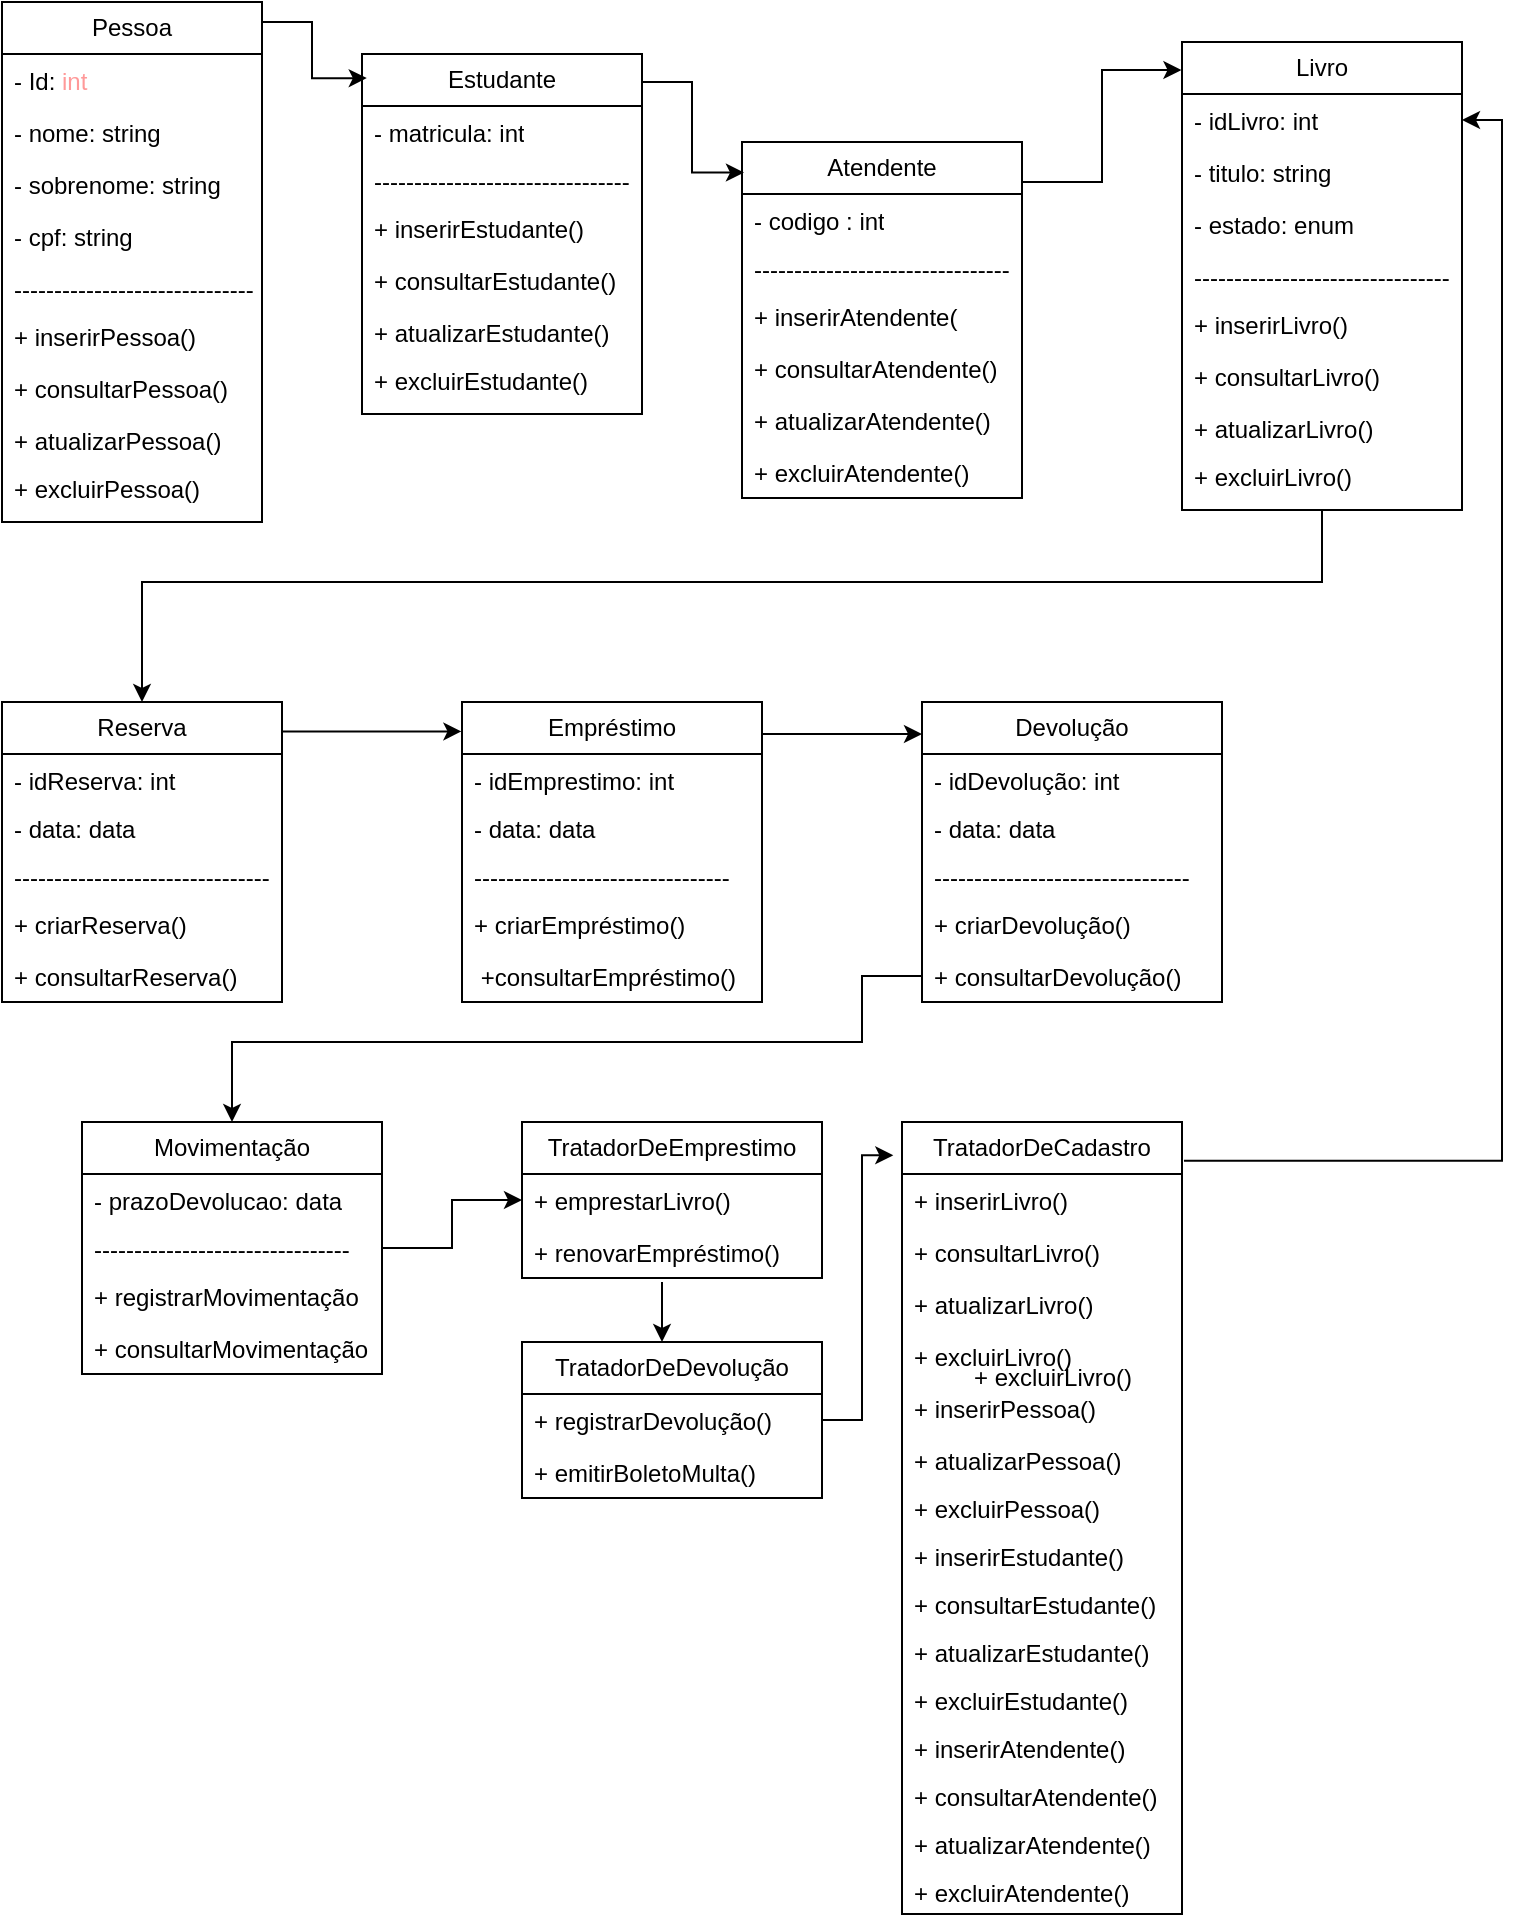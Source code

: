 <mxfile version="21.7.2" type="google">
  <diagram name="Página-1" id="DQvnLF586A80d0ed_8Bn">
    <mxGraphModel grid="1" page="1" gridSize="10" guides="1" tooltips="1" connect="1" arrows="1" fold="1" pageScale="1" pageWidth="827" pageHeight="1169" math="0" shadow="0">
      <root>
        <mxCell id="0" />
        <mxCell id="1" parent="0" />
        <mxCell id="Sp6pV19EpEirRLNUINR6-3" value="Pessoa" style="swimlane;fontStyle=0;childLayout=stackLayout;horizontal=1;startSize=26;fillColor=none;horizontalStack=0;resizeParent=1;resizeParentMax=0;resizeLast=0;collapsible=1;marginBottom=0;whiteSpace=wrap;html=1;fontFamily=Helvetica;fontSize=12;fontColor=default;" vertex="1" parent="1">
          <mxGeometry x="20" y="20" width="130" height="260" as="geometry">
            <mxRectangle x="80" y="450" width="80" height="30" as="alternateBounds" />
          </mxGeometry>
        </mxCell>
        <mxCell id="Sp6pV19EpEirRLNUINR6-4" value="- Id: &lt;font color=&quot;#ff9999&quot;&gt;int&lt;/font&gt;" style="text;strokeColor=none;fillColor=none;align=left;verticalAlign=top;spacingLeft=4;spacingRight=4;overflow=hidden;rotatable=0;points=[[0,0.5],[1,0.5]];portConstraint=eastwest;whiteSpace=wrap;html=1;fontSize=12;fontFamily=Helvetica;fontColor=default;" vertex="1" parent="Sp6pV19EpEirRLNUINR6-3">
          <mxGeometry y="26" width="130" height="26" as="geometry" />
        </mxCell>
        <mxCell id="Sp6pV19EpEirRLNUINR6-5" value="- nome: string" style="text;strokeColor=none;fillColor=none;align=left;verticalAlign=top;spacingLeft=4;spacingRight=4;overflow=hidden;rotatable=0;points=[[0,0.5],[1,0.5]];portConstraint=eastwest;whiteSpace=wrap;html=1;fontSize=12;fontFamily=Helvetica;fontColor=default;" vertex="1" parent="Sp6pV19EpEirRLNUINR6-3">
          <mxGeometry y="52" width="130" height="26" as="geometry" />
        </mxCell>
        <mxCell id="Sp6pV19EpEirRLNUINR6-11" value="- sobrenome: string" style="text;strokeColor=none;fillColor=none;align=left;verticalAlign=top;spacingLeft=4;spacingRight=4;overflow=hidden;rotatable=0;points=[[0,0.5],[1,0.5]];portConstraint=eastwest;whiteSpace=wrap;html=1;fontSize=12;fontFamily=Helvetica;fontColor=default;" vertex="1" parent="Sp6pV19EpEirRLNUINR6-3">
          <mxGeometry y="78" width="130" height="26" as="geometry" />
        </mxCell>
        <mxCell id="Sp6pV19EpEirRLNUINR6-12" value="- cpf: string" style="text;strokeColor=none;fillColor=none;align=left;verticalAlign=top;spacingLeft=4;spacingRight=4;overflow=hidden;rotatable=0;points=[[0,0.5],[1,0.5]];portConstraint=eastwest;whiteSpace=wrap;html=1;fontSize=12;fontFamily=Helvetica;fontColor=default;" vertex="1" parent="Sp6pV19EpEirRLNUINR6-3">
          <mxGeometry y="104" width="130" height="26" as="geometry" />
        </mxCell>
        <mxCell id="Sp6pV19EpEirRLNUINR6-32" value="--------------------------------" style="text;strokeColor=none;fillColor=none;align=left;verticalAlign=top;spacingLeft=4;spacingRight=4;overflow=hidden;rotatable=0;points=[[0,0.5],[1,0.5]];portConstraint=eastwest;whiteSpace=wrap;html=1;fontSize=12;fontFamily=Helvetica;fontColor=default;" vertex="1" parent="Sp6pV19EpEirRLNUINR6-3">
          <mxGeometry y="130" width="130" height="24" as="geometry" />
        </mxCell>
        <mxCell id="Sp6pV19EpEirRLNUINR6-33" value="+ inserirPessoa()" style="text;strokeColor=none;fillColor=none;align=left;verticalAlign=top;spacingLeft=4;spacingRight=4;overflow=hidden;rotatable=0;points=[[0,0.5],[1,0.5]];portConstraint=eastwest;whiteSpace=wrap;html=1;fontSize=12;fontFamily=Helvetica;fontColor=default;" vertex="1" parent="Sp6pV19EpEirRLNUINR6-3">
          <mxGeometry y="154" width="130" height="26" as="geometry" />
        </mxCell>
        <mxCell id="Sp6pV19EpEirRLNUINR6-34" value="+ consultarPessoa()" style="text;strokeColor=none;fillColor=none;align=left;verticalAlign=top;spacingLeft=4;spacingRight=4;overflow=hidden;rotatable=0;points=[[0,0.5],[1,0.5]];portConstraint=eastwest;whiteSpace=wrap;html=1;fontSize=12;fontFamily=Helvetica;fontColor=default;" vertex="1" parent="Sp6pV19EpEirRLNUINR6-3">
          <mxGeometry y="180" width="130" height="26" as="geometry" />
        </mxCell>
        <mxCell id="Sp6pV19EpEirRLNUINR6-35" value="+ atualizarPessoa()" style="text;strokeColor=none;fillColor=none;align=left;verticalAlign=top;spacingLeft=4;spacingRight=4;overflow=hidden;rotatable=0;points=[[0,0.5],[1,0.5]];portConstraint=eastwest;whiteSpace=wrap;html=1;fontSize=12;fontFamily=Helvetica;fontColor=default;" vertex="1" parent="Sp6pV19EpEirRLNUINR6-3">
          <mxGeometry y="206" width="130" height="24" as="geometry" />
        </mxCell>
        <mxCell id="5N0FIbjpnz7h9LjbtII2-2" value="+ excluirPessoa()" style="text;strokeColor=none;fillColor=none;align=left;verticalAlign=top;spacingLeft=4;spacingRight=4;overflow=hidden;rotatable=0;points=[[0,0.5],[1,0.5]];portConstraint=eastwest;whiteSpace=wrap;html=1;fontSize=12;fontFamily=Helvetica;fontColor=default;" vertex="1" parent="Sp6pV19EpEirRLNUINR6-3">
          <mxGeometry y="230" width="130" height="30" as="geometry" />
        </mxCell>
        <mxCell id="5N0FIbjpnz7h9LjbtII2-137" style="edgeStyle=orthogonalEdgeStyle;rounded=0;orthogonalLoop=1;jettySize=auto;html=1;exitX=1;exitY=0;exitDx=0;exitDy=0;entryX=0.007;entryY=0.086;entryDx=0;entryDy=0;entryPerimeter=0;" edge="1" parent="1" source="5N0FIbjpnz7h9LjbtII2-4" target="5N0FIbjpnz7h9LjbtII2-44">
          <mxGeometry relative="1" as="geometry">
            <Array as="points">
              <mxPoint x="340" y="60" />
              <mxPoint x="365" y="60" />
              <mxPoint x="365" y="105" />
            </Array>
          </mxGeometry>
        </mxCell>
        <mxCell id="5N0FIbjpnz7h9LjbtII2-4" value="Estudante" style="swimlane;fontStyle=0;childLayout=stackLayout;horizontal=1;startSize=26;fillColor=none;horizontalStack=0;resizeParent=1;resizeParentMax=0;resizeLast=0;collapsible=1;marginBottom=0;whiteSpace=wrap;html=1;fontFamily=Helvetica;fontSize=12;fontColor=default;" vertex="1" parent="1">
          <mxGeometry x="200" y="46" width="140" height="180" as="geometry">
            <mxRectangle x="80" y="450" width="80" height="30" as="alternateBounds" />
          </mxGeometry>
        </mxCell>
        <mxCell id="5N0FIbjpnz7h9LjbtII2-5" value="- matricula: int" style="text;strokeColor=none;fillColor=none;align=left;verticalAlign=top;spacingLeft=4;spacingRight=4;overflow=hidden;rotatable=0;points=[[0,0.5],[1,0.5]];portConstraint=eastwest;whiteSpace=wrap;html=1;fontSize=12;fontFamily=Helvetica;fontColor=default;" vertex="1" parent="5N0FIbjpnz7h9LjbtII2-4">
          <mxGeometry y="26" width="140" height="24" as="geometry" />
        </mxCell>
        <mxCell id="5N0FIbjpnz7h9LjbtII2-10" value="--------------------------------" style="text;strokeColor=none;fillColor=none;align=left;verticalAlign=top;spacingLeft=4;spacingRight=4;overflow=hidden;rotatable=0;points=[[0,0.5],[1,0.5]];portConstraint=eastwest;whiteSpace=wrap;html=1;fontSize=12;fontFamily=Helvetica;fontColor=default;" vertex="1" parent="5N0FIbjpnz7h9LjbtII2-4">
          <mxGeometry y="50" width="140" height="24" as="geometry" />
        </mxCell>
        <mxCell id="5N0FIbjpnz7h9LjbtII2-11" value="+ inserirEstudante()" style="text;strokeColor=none;fillColor=none;align=left;verticalAlign=top;spacingLeft=4;spacingRight=4;overflow=hidden;rotatable=0;points=[[0,0.5],[1,0.5]];portConstraint=eastwest;whiteSpace=wrap;html=1;fontSize=12;fontFamily=Helvetica;fontColor=default;" vertex="1" parent="5N0FIbjpnz7h9LjbtII2-4">
          <mxGeometry y="74" width="140" height="26" as="geometry" />
        </mxCell>
        <mxCell id="5N0FIbjpnz7h9LjbtII2-12" value="+ consultarEstudante()" style="text;strokeColor=none;fillColor=none;align=left;verticalAlign=top;spacingLeft=4;spacingRight=4;overflow=hidden;rotatable=0;points=[[0,0.5],[1,0.5]];portConstraint=eastwest;whiteSpace=wrap;html=1;fontSize=12;fontFamily=Helvetica;fontColor=default;" vertex="1" parent="5N0FIbjpnz7h9LjbtII2-4">
          <mxGeometry y="100" width="140" height="26" as="geometry" />
        </mxCell>
        <mxCell id="5N0FIbjpnz7h9LjbtII2-13" value="+ atualizarEstudante()" style="text;strokeColor=none;fillColor=none;align=left;verticalAlign=top;spacingLeft=4;spacingRight=4;overflow=hidden;rotatable=0;points=[[0,0.5],[1,0.5]];portConstraint=eastwest;whiteSpace=wrap;html=1;fontSize=12;fontFamily=Helvetica;fontColor=default;" vertex="1" parent="5N0FIbjpnz7h9LjbtII2-4">
          <mxGeometry y="126" width="140" height="24" as="geometry" />
        </mxCell>
        <mxCell id="5N0FIbjpnz7h9LjbtII2-14" value="+ excluirEstudante()" style="text;strokeColor=none;fillColor=none;align=left;verticalAlign=top;spacingLeft=4;spacingRight=4;overflow=hidden;rotatable=0;points=[[0,0.5],[1,0.5]];portConstraint=eastwest;whiteSpace=wrap;html=1;fontSize=12;fontFamily=Helvetica;fontColor=default;" vertex="1" parent="5N0FIbjpnz7h9LjbtII2-4">
          <mxGeometry y="150" width="140" height="30" as="geometry" />
        </mxCell>
        <mxCell id="5N0FIbjpnz7h9LjbtII2-31" value="Livro" style="swimlane;fontStyle=0;childLayout=stackLayout;horizontal=1;startSize=26;fillColor=none;horizontalStack=0;resizeParent=1;resizeParentMax=0;resizeLast=0;collapsible=1;marginBottom=0;whiteSpace=wrap;html=1;fontFamily=Helvetica;fontSize=12;fontColor=default;" vertex="1" parent="1">
          <mxGeometry x="610" y="40" width="140" height="234" as="geometry">
            <mxRectangle x="80" y="450" width="80" height="30" as="alternateBounds" />
          </mxGeometry>
        </mxCell>
        <mxCell id="5N0FIbjpnz7h9LjbtII2-32" value="- idLivro: int" style="text;strokeColor=none;fillColor=none;align=left;verticalAlign=top;spacingLeft=4;spacingRight=4;overflow=hidden;rotatable=0;points=[[0,0.5],[1,0.5]];portConstraint=eastwest;whiteSpace=wrap;html=1;fontSize=12;fontFamily=Helvetica;fontColor=default;" vertex="1" parent="5N0FIbjpnz7h9LjbtII2-31">
          <mxGeometry y="26" width="140" height="26" as="geometry" />
        </mxCell>
        <mxCell id="5N0FIbjpnz7h9LjbtII2-33" value="- titulo: string" style="text;strokeColor=none;fillColor=none;align=left;verticalAlign=top;spacingLeft=4;spacingRight=4;overflow=hidden;rotatable=0;points=[[0,0.5],[1,0.5]];portConstraint=eastwest;whiteSpace=wrap;html=1;fontSize=12;fontFamily=Helvetica;fontColor=default;" vertex="1" parent="5N0FIbjpnz7h9LjbtII2-31">
          <mxGeometry y="52" width="140" height="26" as="geometry" />
        </mxCell>
        <mxCell id="5N0FIbjpnz7h9LjbtII2-34" value="- estado: enum" style="text;strokeColor=none;fillColor=none;align=left;verticalAlign=top;spacingLeft=4;spacingRight=4;overflow=hidden;rotatable=0;points=[[0,0.5],[1,0.5]];portConstraint=eastwest;whiteSpace=wrap;html=1;fontSize=12;fontFamily=Helvetica;fontColor=default;" vertex="1" parent="5N0FIbjpnz7h9LjbtII2-31">
          <mxGeometry y="78" width="140" height="26" as="geometry" />
        </mxCell>
        <mxCell id="5N0FIbjpnz7h9LjbtII2-36" value="--------------------------------" style="text;strokeColor=none;fillColor=none;align=left;verticalAlign=top;spacingLeft=4;spacingRight=4;overflow=hidden;rotatable=0;points=[[0,0.5],[1,0.5]];portConstraint=eastwest;whiteSpace=wrap;html=1;fontSize=12;fontFamily=Helvetica;fontColor=default;" vertex="1" parent="5N0FIbjpnz7h9LjbtII2-31">
          <mxGeometry y="104" width="140" height="24" as="geometry" />
        </mxCell>
        <mxCell id="5N0FIbjpnz7h9LjbtII2-37" value="+ inserirLivro()" style="text;strokeColor=none;fillColor=none;align=left;verticalAlign=top;spacingLeft=4;spacingRight=4;overflow=hidden;rotatable=0;points=[[0,0.5],[1,0.5]];portConstraint=eastwest;whiteSpace=wrap;html=1;fontSize=12;fontFamily=Helvetica;fontColor=default;" vertex="1" parent="5N0FIbjpnz7h9LjbtII2-31">
          <mxGeometry y="128" width="140" height="26" as="geometry" />
        </mxCell>
        <mxCell id="5N0FIbjpnz7h9LjbtII2-38" value="+ consultarLivro()" style="text;strokeColor=none;fillColor=none;align=left;verticalAlign=top;spacingLeft=4;spacingRight=4;overflow=hidden;rotatable=0;points=[[0,0.5],[1,0.5]];portConstraint=eastwest;whiteSpace=wrap;html=1;fontSize=12;fontFamily=Helvetica;fontColor=default;" vertex="1" parent="5N0FIbjpnz7h9LjbtII2-31">
          <mxGeometry y="154" width="140" height="26" as="geometry" />
        </mxCell>
        <mxCell id="5N0FIbjpnz7h9LjbtII2-39" value="+ atualizarLivro()" style="text;strokeColor=none;fillColor=none;align=left;verticalAlign=top;spacingLeft=4;spacingRight=4;overflow=hidden;rotatable=0;points=[[0,0.5],[1,0.5]];portConstraint=eastwest;whiteSpace=wrap;html=1;fontSize=12;fontFamily=Helvetica;fontColor=default;" vertex="1" parent="5N0FIbjpnz7h9LjbtII2-31">
          <mxGeometry y="180" width="140" height="24" as="geometry" />
        </mxCell>
        <mxCell id="5N0FIbjpnz7h9LjbtII2-40" value="+ excluirLivro()" style="text;strokeColor=none;fillColor=none;align=left;verticalAlign=top;spacingLeft=4;spacingRight=4;overflow=hidden;rotatable=0;points=[[0,0.5],[1,0.5]];portConstraint=eastwest;whiteSpace=wrap;html=1;fontSize=12;fontFamily=Helvetica;fontColor=default;" vertex="1" parent="5N0FIbjpnz7h9LjbtII2-31">
          <mxGeometry y="204" width="140" height="30" as="geometry" />
        </mxCell>
        <mxCell id="5N0FIbjpnz7h9LjbtII2-41" style="edgeStyle=orthogonalEdgeStyle;rounded=0;orthogonalLoop=1;jettySize=auto;html=1;exitX=1;exitY=0.5;exitDx=0;exitDy=0;entryX=0.017;entryY=0.067;entryDx=0;entryDy=0;entryPerimeter=0;" edge="1" parent="1" source="Sp6pV19EpEirRLNUINR6-4" target="5N0FIbjpnz7h9LjbtII2-4">
          <mxGeometry relative="1" as="geometry">
            <Array as="points">
              <mxPoint x="150" y="30" />
              <mxPoint x="175" y="30" />
              <mxPoint x="175" y="58" />
            </Array>
          </mxGeometry>
        </mxCell>
        <mxCell id="5N0FIbjpnz7h9LjbtII2-136" style="edgeStyle=orthogonalEdgeStyle;rounded=0;orthogonalLoop=1;jettySize=auto;html=1;exitX=1;exitY=0;exitDx=0;exitDy=0;entryX=-0.002;entryY=0.06;entryDx=0;entryDy=0;entryPerimeter=0;" edge="1" parent="1" source="5N0FIbjpnz7h9LjbtII2-44" target="5N0FIbjpnz7h9LjbtII2-31">
          <mxGeometry relative="1" as="geometry">
            <Array as="points">
              <mxPoint x="530" y="110" />
              <mxPoint x="570" y="110" />
              <mxPoint x="570" y="54" />
            </Array>
          </mxGeometry>
        </mxCell>
        <mxCell id="5N0FIbjpnz7h9LjbtII2-44" value="Atendente " style="swimlane;fontStyle=0;childLayout=stackLayout;horizontal=1;startSize=26;fillColor=none;horizontalStack=0;resizeParent=1;resizeParentMax=0;resizeLast=0;collapsible=1;marginBottom=0;whiteSpace=wrap;html=1;" vertex="1" parent="1">
          <mxGeometry x="390" y="90" width="140" height="178" as="geometry" />
        </mxCell>
        <mxCell id="5N0FIbjpnz7h9LjbtII2-45" value="- codigo : int" style="text;strokeColor=none;fillColor=none;align=left;verticalAlign=top;spacingLeft=4;spacingRight=4;overflow=hidden;rotatable=0;points=[[0,0.5],[1,0.5]];portConstraint=eastwest;whiteSpace=wrap;html=1;" vertex="1" parent="5N0FIbjpnz7h9LjbtII2-44">
          <mxGeometry y="26" width="140" height="24" as="geometry" />
        </mxCell>
        <mxCell id="5N0FIbjpnz7h9LjbtII2-48" value="--------------------------------" style="text;strokeColor=none;fillColor=none;align=left;verticalAlign=top;spacingLeft=4;spacingRight=4;overflow=hidden;rotatable=0;points=[[0,0.5],[1,0.5]];portConstraint=eastwest;whiteSpace=wrap;html=1;fontSize=12;fontFamily=Helvetica;fontColor=default;" vertex="1" parent="5N0FIbjpnz7h9LjbtII2-44">
          <mxGeometry y="50" width="140" height="24" as="geometry" />
        </mxCell>
        <mxCell id="5N0FIbjpnz7h9LjbtII2-46" value="+ inserirAtendente(" style="text;strokeColor=none;fillColor=none;align=left;verticalAlign=top;spacingLeft=4;spacingRight=4;overflow=hidden;rotatable=0;points=[[0,0.5],[1,0.5]];portConstraint=eastwest;whiteSpace=wrap;html=1;" vertex="1" parent="5N0FIbjpnz7h9LjbtII2-44">
          <mxGeometry y="74" width="140" height="26" as="geometry" />
        </mxCell>
        <mxCell id="5N0FIbjpnz7h9LjbtII2-47" value="+ consultarAtendente()" style="text;strokeColor=none;fillColor=none;align=left;verticalAlign=top;spacingLeft=4;spacingRight=4;overflow=hidden;rotatable=0;points=[[0,0.5],[1,0.5]];portConstraint=eastwest;whiteSpace=wrap;html=1;" vertex="1" parent="5N0FIbjpnz7h9LjbtII2-44">
          <mxGeometry y="100" width="140" height="26" as="geometry" />
        </mxCell>
        <mxCell id="5N0FIbjpnz7h9LjbtII2-49" value="+ atualizarAtendente()" style="text;strokeColor=none;fillColor=none;align=left;verticalAlign=top;spacingLeft=4;spacingRight=4;overflow=hidden;rotatable=0;points=[[0,0.5],[1,0.5]];portConstraint=eastwest;whiteSpace=wrap;html=1;" vertex="1" parent="5N0FIbjpnz7h9LjbtII2-44">
          <mxGeometry y="126" width="140" height="26" as="geometry" />
        </mxCell>
        <mxCell id="5N0FIbjpnz7h9LjbtII2-50" value="+ excluirAtendente()" style="text;strokeColor=none;fillColor=none;align=left;verticalAlign=top;spacingLeft=4;spacingRight=4;overflow=hidden;rotatable=0;points=[[0,0.5],[1,0.5]];portConstraint=eastwest;whiteSpace=wrap;html=1;" vertex="1" parent="5N0FIbjpnz7h9LjbtII2-44">
          <mxGeometry y="152" width="140" height="26" as="geometry" />
        </mxCell>
        <mxCell id="5N0FIbjpnz7h9LjbtII2-140" style="edgeStyle=orthogonalEdgeStyle;rounded=0;orthogonalLoop=1;jettySize=auto;html=1;exitX=1;exitY=0;exitDx=0;exitDy=0;entryX=-0.002;entryY=0.098;entryDx=0;entryDy=0;entryPerimeter=0;" edge="1" parent="1" source="5N0FIbjpnz7h9LjbtII2-69" target="5N0FIbjpnz7h9LjbtII2-78">
          <mxGeometry relative="1" as="geometry">
            <Array as="points">
              <mxPoint x="160" y="385" />
            </Array>
          </mxGeometry>
        </mxCell>
        <mxCell id="5N0FIbjpnz7h9LjbtII2-69" value="Reserva" style="swimlane;fontStyle=0;childLayout=stackLayout;horizontal=1;startSize=26;fillColor=none;horizontalStack=0;resizeParent=1;resizeParentMax=0;resizeLast=0;collapsible=1;marginBottom=0;whiteSpace=wrap;html=1;fontFamily=Helvetica;fontSize=12;fontColor=default;" vertex="1" parent="1">
          <mxGeometry x="20" y="370" width="140" height="150" as="geometry">
            <mxRectangle x="80" y="450" width="80" height="30" as="alternateBounds" />
          </mxGeometry>
        </mxCell>
        <mxCell id="5N0FIbjpnz7h9LjbtII2-70" value="- idReserva: int" style="text;strokeColor=none;fillColor=none;align=left;verticalAlign=top;spacingLeft=4;spacingRight=4;overflow=hidden;rotatable=0;points=[[0,0.5],[1,0.5]];portConstraint=eastwest;whiteSpace=wrap;html=1;fontSize=12;fontFamily=Helvetica;fontColor=default;" vertex="1" parent="5N0FIbjpnz7h9LjbtII2-69">
          <mxGeometry y="26" width="140" height="24" as="geometry" />
        </mxCell>
        <mxCell id="5N0FIbjpnz7h9LjbtII2-76" value="- data: data" style="text;strokeColor=none;fillColor=none;align=left;verticalAlign=top;spacingLeft=4;spacingRight=4;overflow=hidden;rotatable=0;points=[[0,0.5],[1,0.5]];portConstraint=eastwest;whiteSpace=wrap;html=1;fontSize=12;fontFamily=Helvetica;fontColor=default;" vertex="1" parent="5N0FIbjpnz7h9LjbtII2-69">
          <mxGeometry y="50" width="140" height="24" as="geometry" />
        </mxCell>
        <mxCell id="5N0FIbjpnz7h9LjbtII2-71" value="--------------------------------" style="text;strokeColor=none;fillColor=none;align=left;verticalAlign=top;spacingLeft=4;spacingRight=4;overflow=hidden;rotatable=0;points=[[0,0.5],[1,0.5]];portConstraint=eastwest;whiteSpace=wrap;html=1;fontSize=12;fontFamily=Helvetica;fontColor=default;" vertex="1" parent="5N0FIbjpnz7h9LjbtII2-69">
          <mxGeometry y="74" width="140" height="24" as="geometry" />
        </mxCell>
        <mxCell id="5N0FIbjpnz7h9LjbtII2-72" value="+ criarReserva()" style="text;strokeColor=none;fillColor=none;align=left;verticalAlign=top;spacingLeft=4;spacingRight=4;overflow=hidden;rotatable=0;points=[[0,0.5],[1,0.5]];portConstraint=eastwest;whiteSpace=wrap;html=1;fontSize=12;fontFamily=Helvetica;fontColor=default;" vertex="1" parent="5N0FIbjpnz7h9LjbtII2-69">
          <mxGeometry y="98" width="140" height="26" as="geometry" />
        </mxCell>
        <mxCell id="5N0FIbjpnz7h9LjbtII2-73" value="+ consultarReserva()" style="text;strokeColor=none;fillColor=none;align=left;verticalAlign=top;spacingLeft=4;spacingRight=4;overflow=hidden;rotatable=0;points=[[0,0.5],[1,0.5]];portConstraint=eastwest;whiteSpace=wrap;html=1;fontSize=12;fontFamily=Helvetica;fontColor=default;" vertex="1" parent="5N0FIbjpnz7h9LjbtII2-69">
          <mxGeometry y="124" width="140" height="26" as="geometry" />
        </mxCell>
        <mxCell id="5N0FIbjpnz7h9LjbtII2-141" style="edgeStyle=orthogonalEdgeStyle;rounded=0;orthogonalLoop=1;jettySize=auto;html=1;exitX=1;exitY=0;exitDx=0;exitDy=0;" edge="1" parent="1" source="5N0FIbjpnz7h9LjbtII2-78" target="5N0FIbjpnz7h9LjbtII2-85">
          <mxGeometry relative="1" as="geometry">
            <Array as="points">
              <mxPoint x="400" y="386" />
            </Array>
          </mxGeometry>
        </mxCell>
        <mxCell id="5N0FIbjpnz7h9LjbtII2-78" value="Empréstimo" style="swimlane;fontStyle=0;childLayout=stackLayout;horizontal=1;startSize=26;fillColor=none;horizontalStack=0;resizeParent=1;resizeParentMax=0;resizeLast=0;collapsible=1;marginBottom=0;whiteSpace=wrap;html=1;fontFamily=Helvetica;fontSize=12;fontColor=default;" vertex="1" parent="1">
          <mxGeometry x="250" y="370" width="150" height="150" as="geometry">
            <mxRectangle x="80" y="450" width="80" height="30" as="alternateBounds" />
          </mxGeometry>
        </mxCell>
        <mxCell id="5N0FIbjpnz7h9LjbtII2-80" value="- idEmprestimo: int" style="text;strokeColor=none;fillColor=none;align=left;verticalAlign=top;spacingLeft=4;spacingRight=4;overflow=hidden;rotatable=0;points=[[0,0.5],[1,0.5]];portConstraint=eastwest;whiteSpace=wrap;html=1;fontSize=12;fontFamily=Helvetica;fontColor=default;" vertex="1" parent="5N0FIbjpnz7h9LjbtII2-78">
          <mxGeometry y="26" width="150" height="24" as="geometry" />
        </mxCell>
        <mxCell id="5N0FIbjpnz7h9LjbtII2-81" value="- data: data" style="text;strokeColor=none;fillColor=none;align=left;verticalAlign=top;spacingLeft=4;spacingRight=4;overflow=hidden;rotatable=0;points=[[0,0.5],[1,0.5]];portConstraint=eastwest;whiteSpace=wrap;html=1;fontSize=12;fontFamily=Helvetica;fontColor=default;" vertex="1" parent="5N0FIbjpnz7h9LjbtII2-78">
          <mxGeometry y="50" width="150" height="24" as="geometry" />
        </mxCell>
        <mxCell id="5N0FIbjpnz7h9LjbtII2-82" value="--------------------------------" style="text;strokeColor=none;fillColor=none;align=left;verticalAlign=top;spacingLeft=4;spacingRight=4;overflow=hidden;rotatable=0;points=[[0,0.5],[1,0.5]];portConstraint=eastwest;whiteSpace=wrap;html=1;fontSize=12;fontFamily=Helvetica;fontColor=default;" vertex="1" parent="5N0FIbjpnz7h9LjbtII2-78">
          <mxGeometry y="74" width="150" height="24" as="geometry" />
        </mxCell>
        <mxCell id="5N0FIbjpnz7h9LjbtII2-83" value="+ criarEmpréstimo()" style="text;strokeColor=none;fillColor=none;align=left;verticalAlign=top;spacingLeft=4;spacingRight=4;overflow=hidden;rotatable=0;points=[[0,0.5],[1,0.5]];portConstraint=eastwest;whiteSpace=wrap;html=1;fontSize=12;fontFamily=Helvetica;fontColor=default;" vertex="1" parent="5N0FIbjpnz7h9LjbtII2-78">
          <mxGeometry y="98" width="150" height="26" as="geometry" />
        </mxCell>
        <mxCell id="5N0FIbjpnz7h9LjbtII2-84" value="&amp;nbsp;+consultarEmpréstimo()" style="text;strokeColor=none;fillColor=none;align=left;verticalAlign=top;spacingLeft=4;spacingRight=4;overflow=hidden;rotatable=0;points=[[0,0.5],[1,0.5]];portConstraint=eastwest;whiteSpace=wrap;html=1;fontSize=12;fontFamily=Helvetica;fontColor=default;" vertex="1" parent="5N0FIbjpnz7h9LjbtII2-78">
          <mxGeometry y="124" width="150" height="26" as="geometry" />
        </mxCell>
        <mxCell id="5N0FIbjpnz7h9LjbtII2-85" value="Devolução" style="swimlane;fontStyle=0;childLayout=stackLayout;horizontal=1;startSize=26;fillColor=none;horizontalStack=0;resizeParent=1;resizeParentMax=0;resizeLast=0;collapsible=1;marginBottom=0;whiteSpace=wrap;html=1;fontFamily=Helvetica;fontSize=12;fontColor=default;" vertex="1" parent="1">
          <mxGeometry x="480" y="370" width="150" height="150" as="geometry">
            <mxRectangle x="80" y="450" width="80" height="30" as="alternateBounds" />
          </mxGeometry>
        </mxCell>
        <mxCell id="5N0FIbjpnz7h9LjbtII2-87" value="- idDevolução: int" style="text;strokeColor=none;fillColor=none;align=left;verticalAlign=top;spacingLeft=4;spacingRight=4;overflow=hidden;rotatable=0;points=[[0,0.5],[1,0.5]];portConstraint=eastwest;whiteSpace=wrap;html=1;fontSize=12;fontFamily=Helvetica;fontColor=default;" vertex="1" parent="5N0FIbjpnz7h9LjbtII2-85">
          <mxGeometry y="26" width="150" height="24" as="geometry" />
        </mxCell>
        <mxCell id="5N0FIbjpnz7h9LjbtII2-88" value="- data: data" style="text;strokeColor=none;fillColor=none;align=left;verticalAlign=top;spacingLeft=4;spacingRight=4;overflow=hidden;rotatable=0;points=[[0,0.5],[1,0.5]];portConstraint=eastwest;whiteSpace=wrap;html=1;fontSize=12;fontFamily=Helvetica;fontColor=default;" vertex="1" parent="5N0FIbjpnz7h9LjbtII2-85">
          <mxGeometry y="50" width="150" height="24" as="geometry" />
        </mxCell>
        <mxCell id="5N0FIbjpnz7h9LjbtII2-89" value="--------------------------------" style="text;strokeColor=none;fillColor=none;align=left;verticalAlign=top;spacingLeft=4;spacingRight=4;overflow=hidden;rotatable=0;points=[[0,0.5],[1,0.5]];portConstraint=eastwest;whiteSpace=wrap;html=1;fontSize=12;fontFamily=Helvetica;fontColor=default;" vertex="1" parent="5N0FIbjpnz7h9LjbtII2-85">
          <mxGeometry y="74" width="150" height="24" as="geometry" />
        </mxCell>
        <mxCell id="5N0FIbjpnz7h9LjbtII2-90" value="+ criarDevolução()" style="text;strokeColor=none;fillColor=none;align=left;verticalAlign=top;spacingLeft=4;spacingRight=4;overflow=hidden;rotatable=0;points=[[0,0.5],[1,0.5]];portConstraint=eastwest;whiteSpace=wrap;html=1;fontSize=12;fontFamily=Helvetica;fontColor=default;" vertex="1" parent="5N0FIbjpnz7h9LjbtII2-85">
          <mxGeometry y="98" width="150" height="26" as="geometry" />
        </mxCell>
        <mxCell id="5N0FIbjpnz7h9LjbtII2-91" value="+ consultarDevolução()" style="text;strokeColor=none;fillColor=none;align=left;verticalAlign=top;spacingLeft=4;spacingRight=4;overflow=hidden;rotatable=0;points=[[0,0.5],[1,0.5]];portConstraint=eastwest;whiteSpace=wrap;html=1;fontSize=12;fontFamily=Helvetica;fontColor=default;" vertex="1" parent="5N0FIbjpnz7h9LjbtII2-85">
          <mxGeometry y="124" width="150" height="26" as="geometry" />
        </mxCell>
        <mxCell id="5N0FIbjpnz7h9LjbtII2-115" style="edgeStyle=orthogonalEdgeStyle;rounded=0;orthogonalLoop=1;jettySize=auto;html=1;entryX=0;entryY=0.5;entryDx=0;entryDy=0;" edge="1" parent="1" source="5N0FIbjpnz7h9LjbtII2-95" target="5N0FIbjpnz7h9LjbtII2-106">
          <mxGeometry relative="1" as="geometry" />
        </mxCell>
        <mxCell id="5N0FIbjpnz7h9LjbtII2-95" value="Movimentação" style="swimlane;fontStyle=0;childLayout=stackLayout;horizontal=1;startSize=26;fillColor=none;horizontalStack=0;resizeParent=1;resizeParentMax=0;resizeLast=0;collapsible=1;marginBottom=0;whiteSpace=wrap;html=1;fontFamily=Helvetica;fontSize=12;fontColor=default;" vertex="1" parent="1">
          <mxGeometry x="60" y="580" width="150" height="126" as="geometry">
            <mxRectangle x="80" y="450" width="80" height="30" as="alternateBounds" />
          </mxGeometry>
        </mxCell>
        <mxCell id="5N0FIbjpnz7h9LjbtII2-96" value="- prazoDevolucao: data" style="text;strokeColor=none;fillColor=none;align=left;verticalAlign=top;spacingLeft=4;spacingRight=4;overflow=hidden;rotatable=0;points=[[0,0.5],[1,0.5]];portConstraint=eastwest;whiteSpace=wrap;html=1;fontSize=12;fontFamily=Helvetica;fontColor=default;" vertex="1" parent="5N0FIbjpnz7h9LjbtII2-95">
          <mxGeometry y="26" width="150" height="24" as="geometry" />
        </mxCell>
        <mxCell id="5N0FIbjpnz7h9LjbtII2-98" value="--------------------------------" style="text;strokeColor=none;fillColor=none;align=left;verticalAlign=top;spacingLeft=4;spacingRight=4;overflow=hidden;rotatable=0;points=[[0,0.5],[1,0.5]];portConstraint=eastwest;whiteSpace=wrap;html=1;fontSize=12;fontFamily=Helvetica;fontColor=default;" vertex="1" parent="5N0FIbjpnz7h9LjbtII2-95">
          <mxGeometry y="50" width="150" height="24" as="geometry" />
        </mxCell>
        <mxCell id="5N0FIbjpnz7h9LjbtII2-99" value="+ registrarMovimentação" style="text;strokeColor=none;fillColor=none;align=left;verticalAlign=top;spacingLeft=4;spacingRight=4;overflow=hidden;rotatable=0;points=[[0,0.5],[1,0.5]];portConstraint=eastwest;whiteSpace=wrap;html=1;fontSize=12;fontFamily=Helvetica;fontColor=default;" vertex="1" parent="5N0FIbjpnz7h9LjbtII2-95">
          <mxGeometry y="74" width="150" height="26" as="geometry" />
        </mxCell>
        <mxCell id="5N0FIbjpnz7h9LjbtII2-100" value="+ consultarMovimentação" style="text;strokeColor=none;fillColor=none;align=left;verticalAlign=top;spacingLeft=4;spacingRight=4;overflow=hidden;rotatable=0;points=[[0,0.5],[1,0.5]];portConstraint=eastwest;whiteSpace=wrap;html=1;fontSize=12;fontFamily=Helvetica;fontColor=default;" vertex="1" parent="5N0FIbjpnz7h9LjbtII2-95">
          <mxGeometry y="100" width="150" height="26" as="geometry" />
        </mxCell>
        <mxCell id="5N0FIbjpnz7h9LjbtII2-102" style="edgeStyle=orthogonalEdgeStyle;rounded=0;orthogonalLoop=1;jettySize=auto;html=1;entryX=0.5;entryY=0;entryDx=0;entryDy=0;" edge="1" parent="1" source="5N0FIbjpnz7h9LjbtII2-91" target="5N0FIbjpnz7h9LjbtII2-95">
          <mxGeometry relative="1" as="geometry">
            <Array as="points">
              <mxPoint x="450" y="507" />
              <mxPoint x="450" y="540" />
              <mxPoint x="135" y="540" />
            </Array>
          </mxGeometry>
        </mxCell>
        <mxCell id="5N0FIbjpnz7h9LjbtII2-103" value="TratadorDeEmprestimo  " style="swimlane;fontStyle=0;childLayout=stackLayout;horizontal=1;startSize=26;fillColor=none;horizontalStack=0;resizeParent=1;resizeParentMax=0;resizeLast=0;collapsible=1;marginBottom=0;whiteSpace=wrap;html=1;fontFamily=Helvetica;fontSize=12;fontColor=default;" vertex="1" parent="1">
          <mxGeometry x="280" y="580" width="150" height="78" as="geometry">
            <mxRectangle x="80" y="450" width="80" height="30" as="alternateBounds" />
          </mxGeometry>
        </mxCell>
        <mxCell id="5N0FIbjpnz7h9LjbtII2-106" value="+ emprestarLivro()" style="text;strokeColor=none;fillColor=none;align=left;verticalAlign=top;spacingLeft=4;spacingRight=4;overflow=hidden;rotatable=0;points=[[0,0.5],[1,0.5]];portConstraint=eastwest;whiteSpace=wrap;html=1;fontSize=12;fontFamily=Helvetica;fontColor=default;" vertex="1" parent="5N0FIbjpnz7h9LjbtII2-103">
          <mxGeometry y="26" width="150" height="26" as="geometry" />
        </mxCell>
        <mxCell id="5N0FIbjpnz7h9LjbtII2-107" value="+ renovarEmpréstimo()" style="text;strokeColor=none;fillColor=none;align=left;verticalAlign=top;spacingLeft=4;spacingRight=4;overflow=hidden;rotatable=0;points=[[0,0.5],[1,0.5]];portConstraint=eastwest;whiteSpace=wrap;html=1;fontSize=12;fontFamily=Helvetica;fontColor=default;" vertex="1" parent="5N0FIbjpnz7h9LjbtII2-103">
          <mxGeometry y="52" width="150" height="26" as="geometry" />
        </mxCell>
        <mxCell id="5N0FIbjpnz7h9LjbtII2-108" value="TratadorDeDevolução" style="swimlane;fontStyle=0;childLayout=stackLayout;horizontal=1;startSize=26;fillColor=none;horizontalStack=0;resizeParent=1;resizeParentMax=0;resizeLast=0;collapsible=1;marginBottom=0;whiteSpace=wrap;html=1;fontFamily=Helvetica;fontSize=12;fontColor=default;" vertex="1" parent="1">
          <mxGeometry x="280" y="690" width="150" height="78" as="geometry">
            <mxRectangle x="80" y="450" width="80" height="30" as="alternateBounds" />
          </mxGeometry>
        </mxCell>
        <mxCell id="5N0FIbjpnz7h9LjbtII2-114" style="edgeStyle=orthogonalEdgeStyle;rounded=0;orthogonalLoop=1;jettySize=auto;html=1;" edge="1" parent="5N0FIbjpnz7h9LjbtII2-108">
          <mxGeometry relative="1" as="geometry">
            <mxPoint x="70" as="targetPoint" />
            <mxPoint x="70" y="-30" as="sourcePoint" />
          </mxGeometry>
        </mxCell>
        <mxCell id="5N0FIbjpnz7h9LjbtII2-109" value="+ registrarDevolução()" style="text;strokeColor=none;fillColor=none;align=left;verticalAlign=top;spacingLeft=4;spacingRight=4;overflow=hidden;rotatable=0;points=[[0,0.5],[1,0.5]];portConstraint=eastwest;whiteSpace=wrap;html=1;fontSize=12;fontFamily=Helvetica;fontColor=default;" vertex="1" parent="5N0FIbjpnz7h9LjbtII2-108">
          <mxGeometry y="26" width="150" height="26" as="geometry" />
        </mxCell>
        <mxCell id="5N0FIbjpnz7h9LjbtII2-110" value="+ emitirBoletoMulta()" style="text;strokeColor=none;fillColor=none;align=left;verticalAlign=top;spacingLeft=4;spacingRight=4;overflow=hidden;rotatable=0;points=[[0,0.5],[1,0.5]];portConstraint=eastwest;whiteSpace=wrap;html=1;fontSize=12;fontFamily=Helvetica;fontColor=default;" vertex="1" parent="5N0FIbjpnz7h9LjbtII2-108">
          <mxGeometry y="52" width="150" height="26" as="geometry" />
        </mxCell>
        <mxCell id="5N0FIbjpnz7h9LjbtII2-116" value="TratadorDeCadastro " style="swimlane;fontStyle=0;childLayout=stackLayout;horizontal=1;startSize=26;fillColor=none;horizontalStack=0;resizeParent=1;resizeParentMax=0;resizeLast=0;collapsible=1;marginBottom=0;whiteSpace=wrap;html=1;fontFamily=Helvetica;fontSize=12;fontColor=default;" vertex="1" parent="1">
          <mxGeometry x="470" y="580" width="140" height="396" as="geometry">
            <mxRectangle x="80" y="450" width="80" height="30" as="alternateBounds" />
          </mxGeometry>
        </mxCell>
        <mxCell id="5N0FIbjpnz7h9LjbtII2-117" value="+ inserirLivro()" style="text;strokeColor=none;fillColor=none;align=left;verticalAlign=top;spacingLeft=4;spacingRight=4;overflow=hidden;rotatable=0;points=[[0,0.5],[1,0.5]];portConstraint=eastwest;whiteSpace=wrap;html=1;fontSize=12;fontFamily=Helvetica;fontColor=default;" vertex="1" parent="5N0FIbjpnz7h9LjbtII2-116">
          <mxGeometry y="26" width="140" height="26" as="geometry" />
        </mxCell>
        <mxCell id="5N0FIbjpnz7h9LjbtII2-118" value="+ consultarLivro()" style="text;strokeColor=none;fillColor=none;align=left;verticalAlign=top;spacingLeft=4;spacingRight=4;overflow=hidden;rotatable=0;points=[[0,0.5],[1,0.5]];portConstraint=eastwest;whiteSpace=wrap;html=1;fontSize=12;fontFamily=Helvetica;fontColor=default;" vertex="1" parent="5N0FIbjpnz7h9LjbtII2-116">
          <mxGeometry y="52" width="140" height="26" as="geometry" />
        </mxCell>
        <mxCell id="5N0FIbjpnz7h9LjbtII2-119" value="+ atualizarLivro()" style="text;strokeColor=none;fillColor=none;align=left;verticalAlign=top;spacingLeft=4;spacingRight=4;overflow=hidden;rotatable=0;points=[[0,0.5],[1,0.5]];portConstraint=eastwest;whiteSpace=wrap;html=1;fontSize=12;fontFamily=Helvetica;fontColor=default;" vertex="1" parent="5N0FIbjpnz7h9LjbtII2-116">
          <mxGeometry y="78" width="140" height="26" as="geometry" />
        </mxCell>
        <mxCell id="5N0FIbjpnz7h9LjbtII2-121" value="+ excluirLivro()" style="text;strokeColor=none;fillColor=none;align=left;verticalAlign=top;spacingLeft=4;spacingRight=4;overflow=hidden;rotatable=0;points=[[0,0.5],[1,0.5]];portConstraint=eastwest;whiteSpace=wrap;html=1;fontSize=12;fontFamily=Helvetica;fontColor=default;" vertex="1" parent="5N0FIbjpnz7h9LjbtII2-116">
          <mxGeometry y="104" width="140" height="26" as="geometry" />
        </mxCell>
        <mxCell id="5N0FIbjpnz7h9LjbtII2-122" value="+ inserirPessoa()" style="text;strokeColor=none;fillColor=none;align=left;verticalAlign=top;spacingLeft=4;spacingRight=4;overflow=hidden;rotatable=0;points=[[0,0.5],[1,0.5]];portConstraint=eastwest;whiteSpace=wrap;html=1;fontSize=12;fontFamily=Helvetica;fontColor=default;" vertex="1" parent="5N0FIbjpnz7h9LjbtII2-116">
          <mxGeometry y="130" width="140" height="26" as="geometry" />
        </mxCell>
        <mxCell id="5N0FIbjpnz7h9LjbtII2-123" value="+ atualizarPessoa()" style="text;strokeColor=none;fillColor=none;align=left;verticalAlign=top;spacingLeft=4;spacingRight=4;overflow=hidden;rotatable=0;points=[[0,0.5],[1,0.5]];portConstraint=eastwest;whiteSpace=wrap;html=1;fontSize=12;fontFamily=Helvetica;fontColor=default;" vertex="1" parent="5N0FIbjpnz7h9LjbtII2-116">
          <mxGeometry y="156" width="140" height="24" as="geometry" />
        </mxCell>
        <mxCell id="5N0FIbjpnz7h9LjbtII2-125" value="+ excluirPessoa()" style="text;strokeColor=none;fillColor=none;align=left;verticalAlign=top;spacingLeft=4;spacingRight=4;overflow=hidden;rotatable=0;points=[[0,0.5],[1,0.5]];portConstraint=eastwest;whiteSpace=wrap;html=1;fontSize=12;fontFamily=Helvetica;fontColor=default;" vertex="1" parent="5N0FIbjpnz7h9LjbtII2-116">
          <mxGeometry y="180" width="140" height="24" as="geometry" />
        </mxCell>
        <mxCell id="5N0FIbjpnz7h9LjbtII2-126" value="+ inserirEstudante()" style="text;strokeColor=none;fillColor=none;align=left;verticalAlign=top;spacingLeft=4;spacingRight=4;overflow=hidden;rotatable=0;points=[[0,0.5],[1,0.5]];portConstraint=eastwest;whiteSpace=wrap;html=1;fontSize=12;fontFamily=Helvetica;fontColor=default;" vertex="1" parent="5N0FIbjpnz7h9LjbtII2-116">
          <mxGeometry y="204" width="140" height="24" as="geometry" />
        </mxCell>
        <mxCell id="5N0FIbjpnz7h9LjbtII2-127" value="+ consultarEstudante()" style="text;strokeColor=none;fillColor=none;align=left;verticalAlign=top;spacingLeft=4;spacingRight=4;overflow=hidden;rotatable=0;points=[[0,0.5],[1,0.5]];portConstraint=eastwest;whiteSpace=wrap;html=1;fontSize=12;fontFamily=Helvetica;fontColor=default;" vertex="1" parent="5N0FIbjpnz7h9LjbtII2-116">
          <mxGeometry y="228" width="140" height="24" as="geometry" />
        </mxCell>
        <mxCell id="5N0FIbjpnz7h9LjbtII2-128" value="+ atualizarEstudante()" style="text;strokeColor=none;fillColor=none;align=left;verticalAlign=top;spacingLeft=4;spacingRight=4;overflow=hidden;rotatable=0;points=[[0,0.5],[1,0.5]];portConstraint=eastwest;whiteSpace=wrap;html=1;fontSize=12;fontFamily=Helvetica;fontColor=default;" vertex="1" parent="5N0FIbjpnz7h9LjbtII2-116">
          <mxGeometry y="252" width="140" height="24" as="geometry" />
        </mxCell>
        <mxCell id="5N0FIbjpnz7h9LjbtII2-129" value="+ excluirEstudante()" style="text;strokeColor=none;fillColor=none;align=left;verticalAlign=top;spacingLeft=4;spacingRight=4;overflow=hidden;rotatable=0;points=[[0,0.5],[1,0.5]];portConstraint=eastwest;whiteSpace=wrap;html=1;fontSize=12;fontFamily=Helvetica;fontColor=default;" vertex="1" parent="5N0FIbjpnz7h9LjbtII2-116">
          <mxGeometry y="276" width="140" height="24" as="geometry" />
        </mxCell>
        <mxCell id="5N0FIbjpnz7h9LjbtII2-130" value="+ inserirAtendente()" style="text;strokeColor=none;fillColor=none;align=left;verticalAlign=top;spacingLeft=4;spacingRight=4;overflow=hidden;rotatable=0;points=[[0,0.5],[1,0.5]];portConstraint=eastwest;whiteSpace=wrap;html=1;fontSize=12;fontFamily=Helvetica;fontColor=default;" vertex="1" parent="5N0FIbjpnz7h9LjbtII2-116">
          <mxGeometry y="300" width="140" height="24" as="geometry" />
        </mxCell>
        <mxCell id="5N0FIbjpnz7h9LjbtII2-131" value="+ consultarAtendente()" style="text;strokeColor=none;fillColor=none;align=left;verticalAlign=top;spacingLeft=4;spacingRight=4;overflow=hidden;rotatable=0;points=[[0,0.5],[1,0.5]];portConstraint=eastwest;whiteSpace=wrap;html=1;fontSize=12;fontFamily=Helvetica;fontColor=default;" vertex="1" parent="5N0FIbjpnz7h9LjbtII2-116">
          <mxGeometry y="324" width="140" height="24" as="geometry" />
        </mxCell>
        <mxCell id="5N0FIbjpnz7h9LjbtII2-132" value="+ atualizarAtendente()" style="text;strokeColor=none;fillColor=none;align=left;verticalAlign=top;spacingLeft=4;spacingRight=4;overflow=hidden;rotatable=0;points=[[0,0.5],[1,0.5]];portConstraint=eastwest;whiteSpace=wrap;html=1;fontSize=12;fontFamily=Helvetica;fontColor=default;" vertex="1" parent="5N0FIbjpnz7h9LjbtII2-116">
          <mxGeometry y="348" width="140" height="24" as="geometry" />
        </mxCell>
        <mxCell id="5N0FIbjpnz7h9LjbtII2-133" value="+ excluirAtendente()" style="text;strokeColor=none;fillColor=none;align=left;verticalAlign=top;spacingLeft=4;spacingRight=4;overflow=hidden;rotatable=0;points=[[0,0.5],[1,0.5]];portConstraint=eastwest;whiteSpace=wrap;html=1;fontSize=12;fontFamily=Helvetica;fontColor=default;" vertex="1" parent="5N0FIbjpnz7h9LjbtII2-116">
          <mxGeometry y="372" width="140" height="24" as="geometry" />
        </mxCell>
        <mxCell id="5N0FIbjpnz7h9LjbtII2-124" value="+ excluirLivro()" style="text;strokeColor=none;fillColor=none;align=left;verticalAlign=top;spacingLeft=4;spacingRight=4;overflow=hidden;rotatable=0;points=[[0,0.5],[1,0.5]];portConstraint=eastwest;whiteSpace=wrap;html=1;fontSize=12;fontFamily=Helvetica;fontColor=default;" vertex="1" parent="1">
          <mxGeometry x="500" y="694" width="140" height="30" as="geometry" />
        </mxCell>
        <mxCell id="5N0FIbjpnz7h9LjbtII2-134" style="edgeStyle=orthogonalEdgeStyle;rounded=0;orthogonalLoop=1;jettySize=auto;html=1;entryX=1;entryY=0.5;entryDx=0;entryDy=0;exitX=1.007;exitY=0.049;exitDx=0;exitDy=0;exitPerimeter=0;" edge="1" parent="1" source="5N0FIbjpnz7h9LjbtII2-116" target="5N0FIbjpnz7h9LjbtII2-32">
          <mxGeometry relative="1" as="geometry" />
        </mxCell>
        <mxCell id="5N0FIbjpnz7h9LjbtII2-135" style="edgeStyle=orthogonalEdgeStyle;rounded=0;orthogonalLoop=1;jettySize=auto;html=1;entryX=-0.031;entryY=0.042;entryDx=0;entryDy=0;entryPerimeter=0;" edge="1" parent="1" source="5N0FIbjpnz7h9LjbtII2-109" target="5N0FIbjpnz7h9LjbtII2-116">
          <mxGeometry relative="1" as="geometry" />
        </mxCell>
        <mxCell id="5N0FIbjpnz7h9LjbtII2-139" style="edgeStyle=orthogonalEdgeStyle;rounded=0;orthogonalLoop=1;jettySize=auto;html=1;entryX=0.5;entryY=0;entryDx=0;entryDy=0;" edge="1" parent="1" source="5N0FIbjpnz7h9LjbtII2-40" target="5N0FIbjpnz7h9LjbtII2-69">
          <mxGeometry relative="1" as="geometry">
            <Array as="points">
              <mxPoint x="680" y="310" />
              <mxPoint x="90" y="310" />
            </Array>
          </mxGeometry>
        </mxCell>
      </root>
    </mxGraphModel>
  </diagram>
</mxfile>
